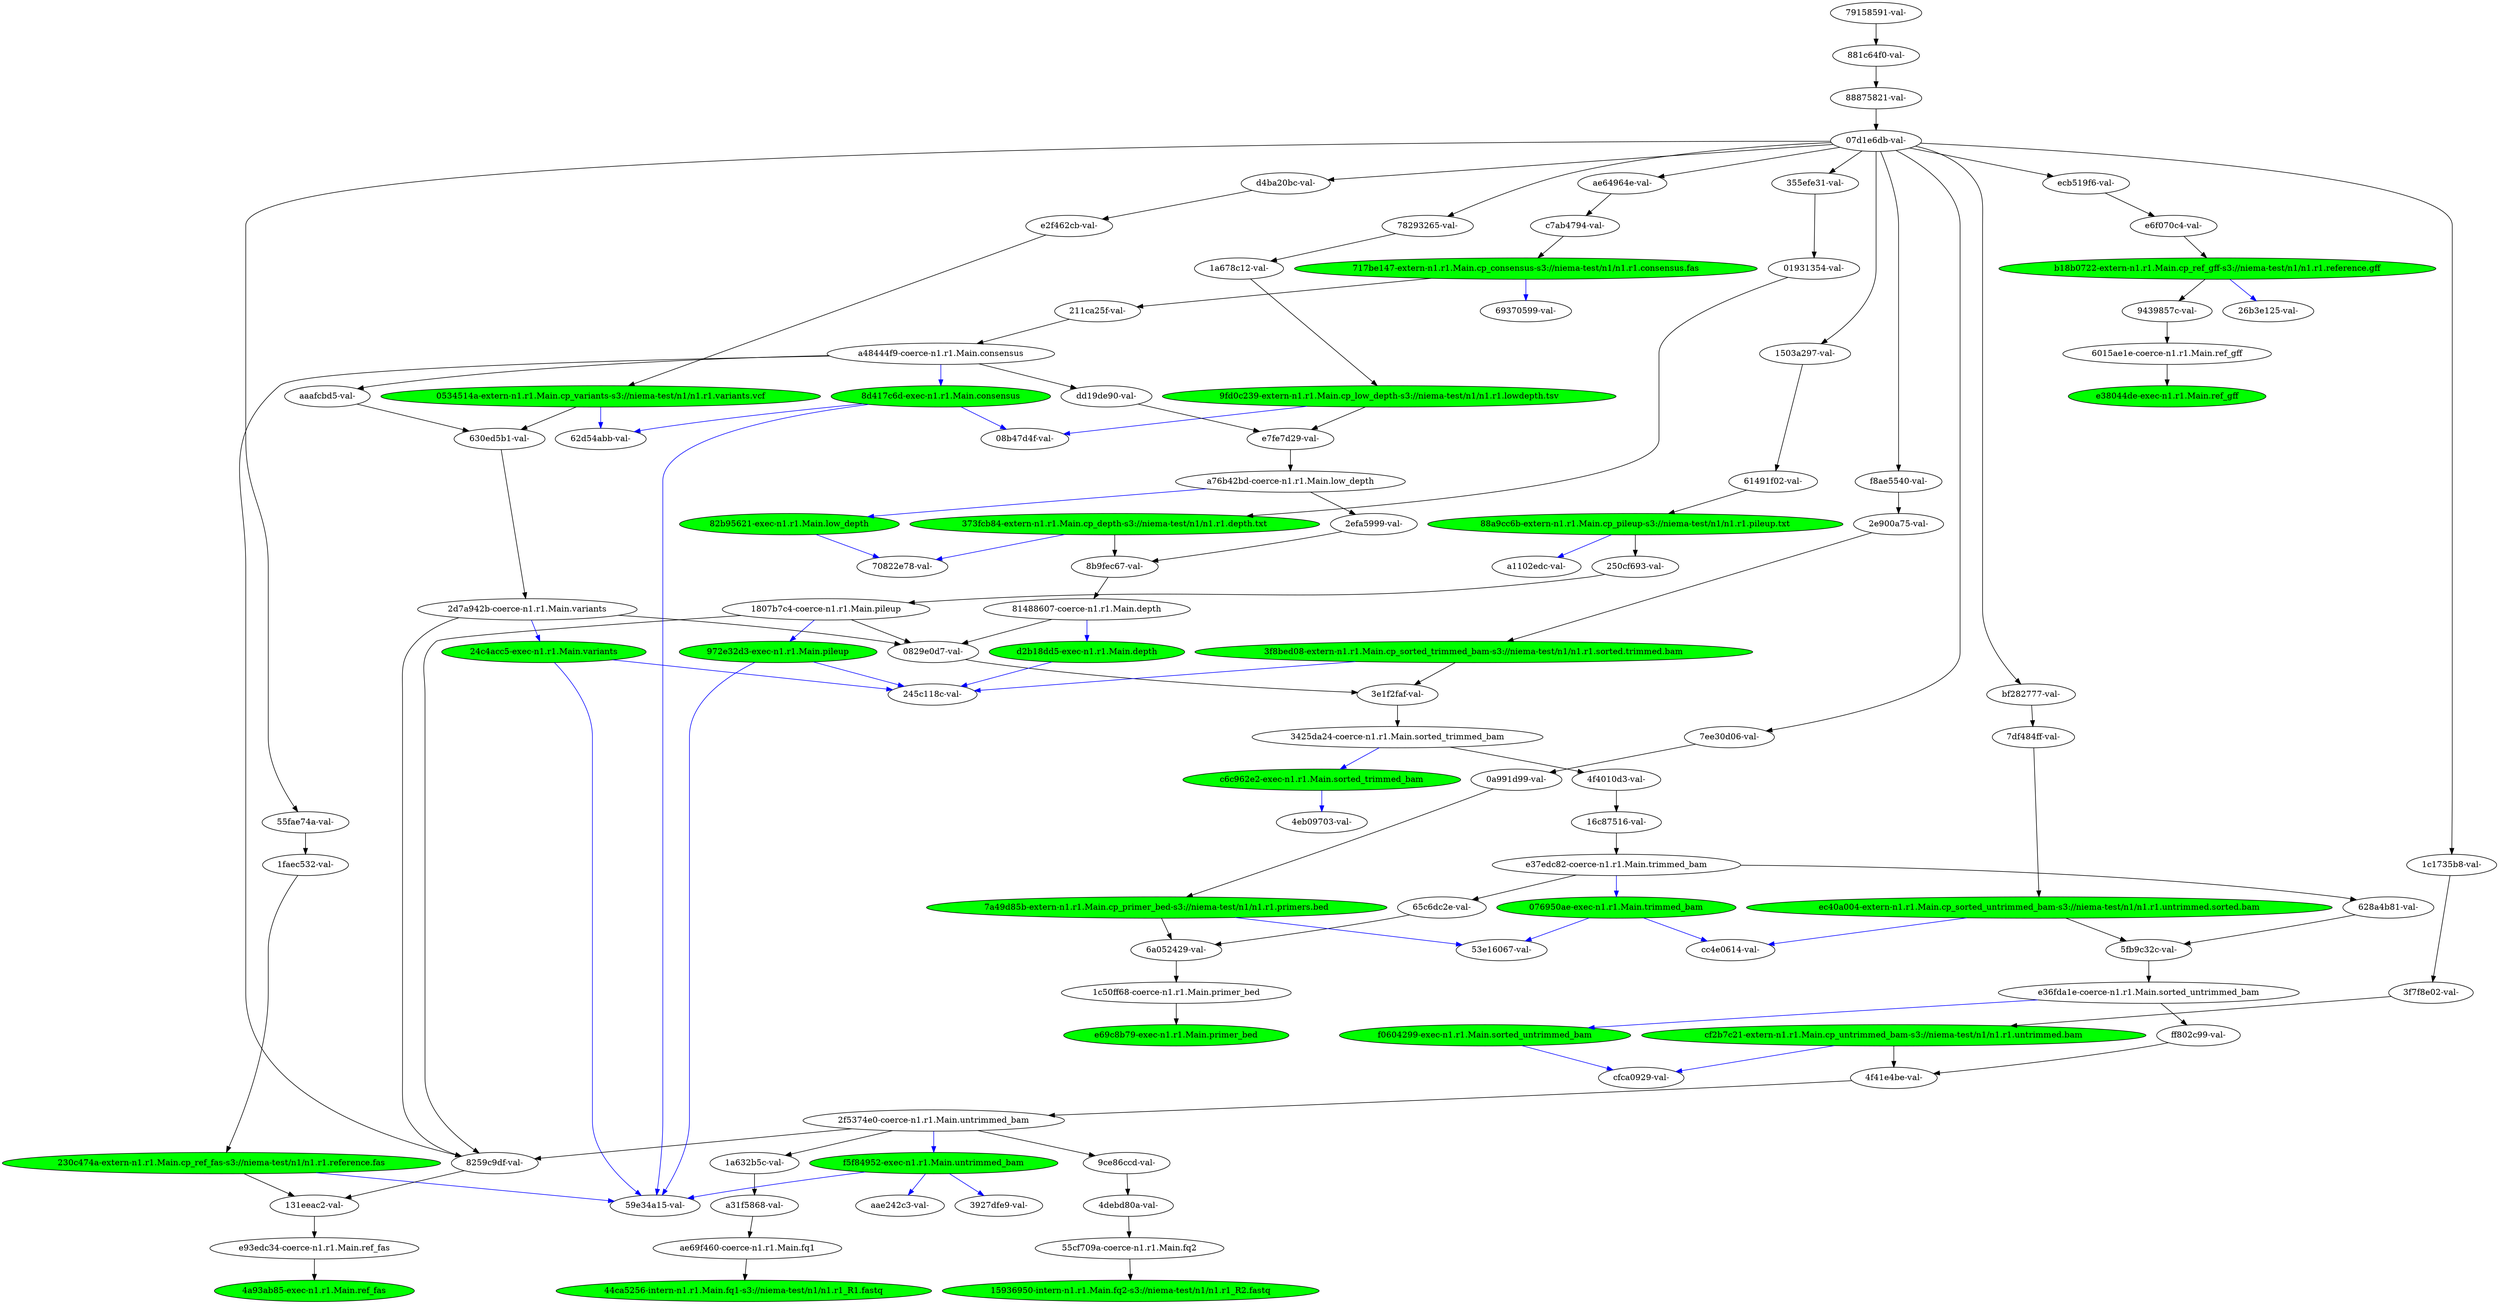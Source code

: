 strict digraph "reflow flowgraph sha256:1ba68782f17ef9fd5649e027087a8ace7dd7188f8177affef12d0ef0ca5815e5" {
// Node definitions.
"01931354-val-";
"0534514a-extern-n1.r1.Main.cp_variants-s3://niema-test/n1/n1.r1.variants.vcf" [
fillcolor=green
style=filled
];
"076950ae-exec-n1.r1.Main.trimmed_bam" [
fillcolor=green
style=filled
];
"07d1e6db-val-";
"0829e0d7-val-";
"08b47d4f-val-";
"0a991d99-val-";
"131eeac2-val-";
"1503a297-val-";
"15936950-intern-n1.r1.Main.fq2-s3://niema-test/n1/n1.r1_R2.fastq" [
fillcolor=green
style=filled
];
"16c87516-val-";
"1807b7c4-coerce-n1.r1.Main.pileup";
"1a632b5c-val-";
"1a678c12-val-";
"1c1735b8-val-";
"1c50ff68-coerce-n1.r1.Main.primer_bed";
"1faec532-val-";
"211ca25f-val-";
"230c474a-extern-n1.r1.Main.cp_ref_fas-s3://niema-test/n1/n1.r1.reference.fas" [
fillcolor=green
style=filled
];
"245c118c-val-";
"24c4acc5-exec-n1.r1.Main.variants" [
fillcolor=green
style=filled
];
"250cf693-val-";
"26b3e125-val-";
"2d7a942b-coerce-n1.r1.Main.variants";
"2e900a75-val-";
"2efa5999-val-";
"2f5374e0-coerce-n1.r1.Main.untrimmed_bam";
"3425da24-coerce-n1.r1.Main.sorted_trimmed_bam";
"355efe31-val-";
"373fcb84-extern-n1.r1.Main.cp_depth-s3://niema-test/n1/n1.r1.depth.txt" [
fillcolor=green
style=filled
];
"3927dfe9-val-";
"3e1f2faf-val-";
"3f7f8e02-val-";
"3f8bed08-extern-n1.r1.Main.cp_sorted_trimmed_bam-s3://niema-test/n1/n1.r1.sorted.trimmed.bam" [
fillcolor=green
style=filled
];
"44ca5256-intern-n1.r1.Main.fq1-s3://niema-test/n1/n1.r1_R1.fastq" [
fillcolor=green
style=filled
];
"4a93ab85-exec-n1.r1.Main.ref_fas" [
fillcolor=green
style=filled
];
"4debd80a-val-";
"4eb09703-val-";
"4f4010d3-val-";
"4f41e4be-val-";
"53e16067-val-";
"55cf709a-coerce-n1.r1.Main.fq2";
"55fae74a-val-";
"59e34a15-val-";
"5fb9c32c-val-";
"6015ae1e-coerce-n1.r1.Main.ref_gff";
"61491f02-val-";
"628a4b81-val-";
"62d54abb-val-";
"630ed5b1-val-";
"65c6dc2e-val-";
"69370599-val-";
"6a052429-val-";
"70822e78-val-";
"717be147-extern-n1.r1.Main.cp_consensus-s3://niema-test/n1/n1.r1.consensus.fas" [
fillcolor=green
style=filled
];
"78293265-val-";
"79158591-val-";
"7a49d85b-extern-n1.r1.Main.cp_primer_bed-s3://niema-test/n1/n1.r1.primers.bed" [
fillcolor=green
style=filled
];
"7df484ff-val-";
"7ee30d06-val-";
"81488607-coerce-n1.r1.Main.depth";
"8259c9df-val-";
"82b95621-exec-n1.r1.Main.low_depth" [
fillcolor=green
style=filled
];
"881c64f0-val-";
"88875821-val-";
"88a9cc6b-extern-n1.r1.Main.cp_pileup-s3://niema-test/n1/n1.r1.pileup.txt" [
fillcolor=green
style=filled
];
"8b9fec67-val-";
"8d417c6d-exec-n1.r1.Main.consensus" [
fillcolor=green
style=filled
];
"9439857c-val-";
"972e32d3-exec-n1.r1.Main.pileup" [
fillcolor=green
style=filled
];
"9ce86ccd-val-";
"9fd0c239-extern-n1.r1.Main.cp_low_depth-s3://niema-test/n1/n1.r1.lowdepth.tsv" [
fillcolor=green
style=filled
];
"a1102edc-val-";
"a31f5868-val-";
"a48444f9-coerce-n1.r1.Main.consensus";
"a76b42bd-coerce-n1.r1.Main.low_depth";
"aaafcbd5-val-";
"aae242c3-val-";
"ae64964e-val-";
"ae69f460-coerce-n1.r1.Main.fq1";
"b18b0722-extern-n1.r1.Main.cp_ref_gff-s3://niema-test/n1/n1.r1.reference.gff" [
fillcolor=green
style=filled
];
"bf282777-val-";
"c6c962e2-exec-n1.r1.Main.sorted_trimmed_bam" [
fillcolor=green
style=filled
];
"c7ab4794-val-";
"cc4e0614-val-";
"cf2b7c21-extern-n1.r1.Main.cp_untrimmed_bam-s3://niema-test/n1/n1.r1.untrimmed.bam" [
fillcolor=green
style=filled
];
"cfca0929-val-";
"d2b18dd5-exec-n1.r1.Main.depth" [
fillcolor=green
style=filled
];
"d4ba20bc-val-";
"dd19de90-val-";
"e2f462cb-val-";
"e36fda1e-coerce-n1.r1.Main.sorted_untrimmed_bam";
"e37edc82-coerce-n1.r1.Main.trimmed_bam";
"e38044de-exec-n1.r1.Main.ref_gff" [
fillcolor=green
style=filled
];
"e69c8b79-exec-n1.r1.Main.primer_bed" [
fillcolor=green
style=filled
];
"e6f070c4-val-";
"e7fe7d29-val-";
"e93edc34-coerce-n1.r1.Main.ref_fas";
"ec40a004-extern-n1.r1.Main.cp_sorted_untrimmed_bam-s3://niema-test/n1/n1.r1.untrimmed.sorted.bam" [
fillcolor=green
style=filled
];
"ecb519f6-val-";
"f0604299-exec-n1.r1.Main.sorted_untrimmed_bam" [
fillcolor=green
style=filled
];
"f5f84952-exec-n1.r1.Main.untrimmed_bam" [
fillcolor=green
style=filled
];
"f8ae5540-val-";
"ff802c99-val-";

// Edge definitions.
"01931354-val-" -> "373fcb84-extern-n1.r1.Main.cp_depth-s3://niema-test/n1/n1.r1.depth.txt" [dynamic=false];
"0534514a-extern-n1.r1.Main.cp_variants-s3://niema-test/n1/n1.r1.variants.vcf" -> "62d54abb-val-" [
dynamic=true
color=blue
];
"0534514a-extern-n1.r1.Main.cp_variants-s3://niema-test/n1/n1.r1.variants.vcf" -> "630ed5b1-val-" [dynamic=false];
"076950ae-exec-n1.r1.Main.trimmed_bam" -> "53e16067-val-" [
dynamic=true
color=blue
];
"076950ae-exec-n1.r1.Main.trimmed_bam" -> "cc4e0614-val-" [
dynamic=true
color=blue
];
"07d1e6db-val-" -> "1503a297-val-" [dynamic=false];
"07d1e6db-val-" -> "1c1735b8-val-" [dynamic=false];
"07d1e6db-val-" -> "355efe31-val-" [dynamic=false];
"07d1e6db-val-" -> "55fae74a-val-" [dynamic=false];
"07d1e6db-val-" -> "78293265-val-" [dynamic=false];
"07d1e6db-val-" -> "7ee30d06-val-" [dynamic=false];
"07d1e6db-val-" -> "ae64964e-val-" [dynamic=false];
"07d1e6db-val-" -> "bf282777-val-" [dynamic=false];
"07d1e6db-val-" -> "d4ba20bc-val-" [dynamic=false];
"07d1e6db-val-" -> "ecb519f6-val-" [dynamic=false];
"07d1e6db-val-" -> "f8ae5540-val-" [dynamic=false];
"0829e0d7-val-" -> "3e1f2faf-val-" [dynamic=false];
"0a991d99-val-" -> "7a49d85b-extern-n1.r1.Main.cp_primer_bed-s3://niema-test/n1/n1.r1.primers.bed" [dynamic=false];
"131eeac2-val-" -> "e93edc34-coerce-n1.r1.Main.ref_fas" [dynamic=false];
"1503a297-val-" -> "61491f02-val-" [dynamic=false];
"16c87516-val-" -> "e37edc82-coerce-n1.r1.Main.trimmed_bam" [dynamic=false];
"1807b7c4-coerce-n1.r1.Main.pileup" -> "0829e0d7-val-" [dynamic=false];
"1807b7c4-coerce-n1.r1.Main.pileup" -> "8259c9df-val-" [dynamic=false];
"1807b7c4-coerce-n1.r1.Main.pileup" -> "972e32d3-exec-n1.r1.Main.pileup" [
dynamic=true
color=blue
];
"1a632b5c-val-" -> "a31f5868-val-" [dynamic=false];
"1a678c12-val-" -> "9fd0c239-extern-n1.r1.Main.cp_low_depth-s3://niema-test/n1/n1.r1.lowdepth.tsv" [dynamic=false];
"1c1735b8-val-" -> "3f7f8e02-val-" [dynamic=false];
"1c50ff68-coerce-n1.r1.Main.primer_bed" -> "e69c8b79-exec-n1.r1.Main.primer_bed" [dynamic=false];
"1faec532-val-" -> "230c474a-extern-n1.r1.Main.cp_ref_fas-s3://niema-test/n1/n1.r1.reference.fas" [dynamic=false];
"211ca25f-val-" -> "a48444f9-coerce-n1.r1.Main.consensus" [dynamic=false];
"230c474a-extern-n1.r1.Main.cp_ref_fas-s3://niema-test/n1/n1.r1.reference.fas" -> "131eeac2-val-" [dynamic=false];
"230c474a-extern-n1.r1.Main.cp_ref_fas-s3://niema-test/n1/n1.r1.reference.fas" -> "59e34a15-val-" [
dynamic=true
color=blue
];
"24c4acc5-exec-n1.r1.Main.variants" -> "245c118c-val-" [
dynamic=true
color=blue
];
"24c4acc5-exec-n1.r1.Main.variants" -> "59e34a15-val-" [
dynamic=true
color=blue
];
"250cf693-val-" -> "1807b7c4-coerce-n1.r1.Main.pileup" [dynamic=false];
"2d7a942b-coerce-n1.r1.Main.variants" -> "0829e0d7-val-" [dynamic=false];
"2d7a942b-coerce-n1.r1.Main.variants" -> "24c4acc5-exec-n1.r1.Main.variants" [
dynamic=true
color=blue
];
"2d7a942b-coerce-n1.r1.Main.variants" -> "8259c9df-val-" [dynamic=false];
"2e900a75-val-" -> "3f8bed08-extern-n1.r1.Main.cp_sorted_trimmed_bam-s3://niema-test/n1/n1.r1.sorted.trimmed.bam" [dynamic=false];
"2efa5999-val-" -> "8b9fec67-val-" [dynamic=false];
"2f5374e0-coerce-n1.r1.Main.untrimmed_bam" -> "1a632b5c-val-" [dynamic=false];
"2f5374e0-coerce-n1.r1.Main.untrimmed_bam" -> "8259c9df-val-" [dynamic=false];
"2f5374e0-coerce-n1.r1.Main.untrimmed_bam" -> "9ce86ccd-val-" [dynamic=false];
"2f5374e0-coerce-n1.r1.Main.untrimmed_bam" -> "f5f84952-exec-n1.r1.Main.untrimmed_bam" [
dynamic=true
color=blue
];
"3425da24-coerce-n1.r1.Main.sorted_trimmed_bam" -> "4f4010d3-val-" [dynamic=false];
"3425da24-coerce-n1.r1.Main.sorted_trimmed_bam" -> "c6c962e2-exec-n1.r1.Main.sorted_trimmed_bam" [
dynamic=true
color=blue
];
"355efe31-val-" -> "01931354-val-" [dynamic=false];
"373fcb84-extern-n1.r1.Main.cp_depth-s3://niema-test/n1/n1.r1.depth.txt" -> "70822e78-val-" [
dynamic=true
color=blue
];
"373fcb84-extern-n1.r1.Main.cp_depth-s3://niema-test/n1/n1.r1.depth.txt" -> "8b9fec67-val-" [dynamic=false];
"3e1f2faf-val-" -> "3425da24-coerce-n1.r1.Main.sorted_trimmed_bam" [dynamic=false];
"3f7f8e02-val-" -> "cf2b7c21-extern-n1.r1.Main.cp_untrimmed_bam-s3://niema-test/n1/n1.r1.untrimmed.bam" [dynamic=false];
"3f8bed08-extern-n1.r1.Main.cp_sorted_trimmed_bam-s3://niema-test/n1/n1.r1.sorted.trimmed.bam" -> "245c118c-val-" [
dynamic=true
color=blue
];
"3f8bed08-extern-n1.r1.Main.cp_sorted_trimmed_bam-s3://niema-test/n1/n1.r1.sorted.trimmed.bam" -> "3e1f2faf-val-" [dynamic=false];
"4debd80a-val-" -> "55cf709a-coerce-n1.r1.Main.fq2" [dynamic=false];
"4f4010d3-val-" -> "16c87516-val-" [dynamic=false];
"4f41e4be-val-" -> "2f5374e0-coerce-n1.r1.Main.untrimmed_bam" [dynamic=false];
"55cf709a-coerce-n1.r1.Main.fq2" -> "15936950-intern-n1.r1.Main.fq2-s3://niema-test/n1/n1.r1_R2.fastq" [dynamic=false];
"55fae74a-val-" -> "1faec532-val-" [dynamic=false];
"5fb9c32c-val-" -> "e36fda1e-coerce-n1.r1.Main.sorted_untrimmed_bam" [dynamic=false];
"6015ae1e-coerce-n1.r1.Main.ref_gff" -> "e38044de-exec-n1.r1.Main.ref_gff" [dynamic=false];
"61491f02-val-" -> "88a9cc6b-extern-n1.r1.Main.cp_pileup-s3://niema-test/n1/n1.r1.pileup.txt" [dynamic=false];
"628a4b81-val-" -> "5fb9c32c-val-" [dynamic=false];
"630ed5b1-val-" -> "2d7a942b-coerce-n1.r1.Main.variants" [dynamic=false];
"65c6dc2e-val-" -> "6a052429-val-" [dynamic=false];
"6a052429-val-" -> "1c50ff68-coerce-n1.r1.Main.primer_bed" [dynamic=false];
"717be147-extern-n1.r1.Main.cp_consensus-s3://niema-test/n1/n1.r1.consensus.fas" -> "211ca25f-val-" [dynamic=false];
"717be147-extern-n1.r1.Main.cp_consensus-s3://niema-test/n1/n1.r1.consensus.fas" -> "69370599-val-" [
dynamic=true
color=blue
];
"78293265-val-" -> "1a678c12-val-" [dynamic=false];
"79158591-val-" -> "881c64f0-val-" [dynamic=false];
"7a49d85b-extern-n1.r1.Main.cp_primer_bed-s3://niema-test/n1/n1.r1.primers.bed" -> "53e16067-val-" [
dynamic=true
color=blue
];
"7a49d85b-extern-n1.r1.Main.cp_primer_bed-s3://niema-test/n1/n1.r1.primers.bed" -> "6a052429-val-" [dynamic=false];
"7df484ff-val-" -> "ec40a004-extern-n1.r1.Main.cp_sorted_untrimmed_bam-s3://niema-test/n1/n1.r1.untrimmed.sorted.bam" [dynamic=false];
"7ee30d06-val-" -> "0a991d99-val-" [dynamic=false];
"81488607-coerce-n1.r1.Main.depth" -> "0829e0d7-val-" [dynamic=false];
"81488607-coerce-n1.r1.Main.depth" -> "d2b18dd5-exec-n1.r1.Main.depth" [
dynamic=true
color=blue
];
"8259c9df-val-" -> "131eeac2-val-" [dynamic=false];
"82b95621-exec-n1.r1.Main.low_depth" -> "70822e78-val-" [
dynamic=true
color=blue
];
"881c64f0-val-" -> "88875821-val-" [dynamic=false];
"88875821-val-" -> "07d1e6db-val-" [dynamic=false];
"88a9cc6b-extern-n1.r1.Main.cp_pileup-s3://niema-test/n1/n1.r1.pileup.txt" -> "250cf693-val-" [dynamic=false];
"88a9cc6b-extern-n1.r1.Main.cp_pileup-s3://niema-test/n1/n1.r1.pileup.txt" -> "a1102edc-val-" [
dynamic=true
color=blue
];
"8b9fec67-val-" -> "81488607-coerce-n1.r1.Main.depth" [dynamic=false];
"8d417c6d-exec-n1.r1.Main.consensus" -> "08b47d4f-val-" [
dynamic=true
color=blue
];
"8d417c6d-exec-n1.r1.Main.consensus" -> "59e34a15-val-" [
dynamic=true
color=blue
];
"8d417c6d-exec-n1.r1.Main.consensus" -> "62d54abb-val-" [
dynamic=true
color=blue
];
"9439857c-val-" -> "6015ae1e-coerce-n1.r1.Main.ref_gff" [dynamic=false];
"972e32d3-exec-n1.r1.Main.pileup" -> "245c118c-val-" [
dynamic=true
color=blue
];
"972e32d3-exec-n1.r1.Main.pileup" -> "59e34a15-val-" [
dynamic=true
color=blue
];
"9ce86ccd-val-" -> "4debd80a-val-" [dynamic=false];
"9fd0c239-extern-n1.r1.Main.cp_low_depth-s3://niema-test/n1/n1.r1.lowdepth.tsv" -> "08b47d4f-val-" [
dynamic=true
color=blue
];
"9fd0c239-extern-n1.r1.Main.cp_low_depth-s3://niema-test/n1/n1.r1.lowdepth.tsv" -> "e7fe7d29-val-" [dynamic=false];
"a31f5868-val-" -> "ae69f460-coerce-n1.r1.Main.fq1" [dynamic=false];
"a48444f9-coerce-n1.r1.Main.consensus" -> "8259c9df-val-" [dynamic=false];
"a48444f9-coerce-n1.r1.Main.consensus" -> "8d417c6d-exec-n1.r1.Main.consensus" [
dynamic=true
color=blue
];
"a48444f9-coerce-n1.r1.Main.consensus" -> "aaafcbd5-val-" [dynamic=false];
"a48444f9-coerce-n1.r1.Main.consensus" -> "dd19de90-val-" [dynamic=false];
"a76b42bd-coerce-n1.r1.Main.low_depth" -> "2efa5999-val-" [dynamic=false];
"a76b42bd-coerce-n1.r1.Main.low_depth" -> "82b95621-exec-n1.r1.Main.low_depth" [
dynamic=true
color=blue
];
"aaafcbd5-val-" -> "630ed5b1-val-" [dynamic=false];
"ae64964e-val-" -> "c7ab4794-val-" [dynamic=false];
"ae69f460-coerce-n1.r1.Main.fq1" -> "44ca5256-intern-n1.r1.Main.fq1-s3://niema-test/n1/n1.r1_R1.fastq" [dynamic=false];
"b18b0722-extern-n1.r1.Main.cp_ref_gff-s3://niema-test/n1/n1.r1.reference.gff" -> "26b3e125-val-" [
dynamic=true
color=blue
];
"b18b0722-extern-n1.r1.Main.cp_ref_gff-s3://niema-test/n1/n1.r1.reference.gff" -> "9439857c-val-" [dynamic=false];
"bf282777-val-" -> "7df484ff-val-" [dynamic=false];
"c6c962e2-exec-n1.r1.Main.sorted_trimmed_bam" -> "4eb09703-val-" [
dynamic=true
color=blue
];
"c7ab4794-val-" -> "717be147-extern-n1.r1.Main.cp_consensus-s3://niema-test/n1/n1.r1.consensus.fas" [dynamic=false];
"cf2b7c21-extern-n1.r1.Main.cp_untrimmed_bam-s3://niema-test/n1/n1.r1.untrimmed.bam" -> "4f41e4be-val-" [dynamic=false];
"cf2b7c21-extern-n1.r1.Main.cp_untrimmed_bam-s3://niema-test/n1/n1.r1.untrimmed.bam" -> "cfca0929-val-" [
dynamic=true
color=blue
];
"d2b18dd5-exec-n1.r1.Main.depth" -> "245c118c-val-" [
dynamic=true
color=blue
];
"d4ba20bc-val-" -> "e2f462cb-val-" [dynamic=false];
"dd19de90-val-" -> "e7fe7d29-val-" [dynamic=false];
"e2f462cb-val-" -> "0534514a-extern-n1.r1.Main.cp_variants-s3://niema-test/n1/n1.r1.variants.vcf" [dynamic=false];
"e36fda1e-coerce-n1.r1.Main.sorted_untrimmed_bam" -> "f0604299-exec-n1.r1.Main.sorted_untrimmed_bam" [
dynamic=true
color=blue
];
"e36fda1e-coerce-n1.r1.Main.sorted_untrimmed_bam" -> "ff802c99-val-" [dynamic=false];
"e37edc82-coerce-n1.r1.Main.trimmed_bam" -> "076950ae-exec-n1.r1.Main.trimmed_bam" [
dynamic=true
color=blue
];
"e37edc82-coerce-n1.r1.Main.trimmed_bam" -> "628a4b81-val-" [dynamic=false];
"e37edc82-coerce-n1.r1.Main.trimmed_bam" -> "65c6dc2e-val-" [dynamic=false];
"e6f070c4-val-" -> "b18b0722-extern-n1.r1.Main.cp_ref_gff-s3://niema-test/n1/n1.r1.reference.gff" [dynamic=false];
"e7fe7d29-val-" -> "a76b42bd-coerce-n1.r1.Main.low_depth" [dynamic=false];
"e93edc34-coerce-n1.r1.Main.ref_fas" -> "4a93ab85-exec-n1.r1.Main.ref_fas" [dynamic=false];
"ec40a004-extern-n1.r1.Main.cp_sorted_untrimmed_bam-s3://niema-test/n1/n1.r1.untrimmed.sorted.bam" -> "5fb9c32c-val-" [dynamic=false];
"ec40a004-extern-n1.r1.Main.cp_sorted_untrimmed_bam-s3://niema-test/n1/n1.r1.untrimmed.sorted.bam" -> "cc4e0614-val-" [
dynamic=true
color=blue
];
"ecb519f6-val-" -> "e6f070c4-val-" [dynamic=false];
"f0604299-exec-n1.r1.Main.sorted_untrimmed_bam" -> "cfca0929-val-" [
dynamic=true
color=blue
];
"f5f84952-exec-n1.r1.Main.untrimmed_bam" -> "3927dfe9-val-" [
dynamic=true
color=blue
];
"f5f84952-exec-n1.r1.Main.untrimmed_bam" -> "59e34a15-val-" [
dynamic=true
color=blue
];
"f5f84952-exec-n1.r1.Main.untrimmed_bam" -> "aae242c3-val-" [
dynamic=true
color=blue
];
"f8ae5540-val-" -> "2e900a75-val-" [dynamic=false];
"ff802c99-val-" -> "4f41e4be-val-" [dynamic=false];
}